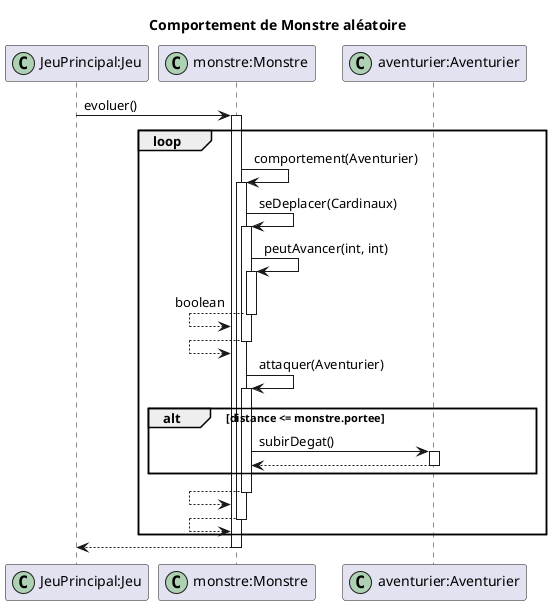 @startuml 
title Comportement de Monstre aléatoire
participant "JeuPrincipal:Jeu" as jeu << (C,#ADD1B2) >>
participant "monstre:Monstre" as monstre << (C,#ADD1B2) >>
participant "aventurier:Aventurier" as aventurier << (C,#ADD1B2) >>

jeu -> monstre : evoluer()
loop
activate monstre
monstre -> monstre: comportement(Aventurier)
activate monstre
monstre -> monstre: seDeplacer(Cardinaux)
activate monstre
monstre -> monstre: peutAvancer(int, int)
activate monstre
monstre <-- monstre : boolean
deactivate monstre
monstre <-- monstre 
deactivate monstre
monstre -> monstre: attaquer(Aventurier)
activate monstre
alt distance <= monstre.portee
monstre -> aventurier: subirDegat()
activate aventurier
monstre <-- aventurier
deactivate aventurier
end
monstre <-- monstre
deactivate monstre
monstre <-- monstre
deactivate monstre
end
jeu <-- monstre
deactivate monstre


@enduml
